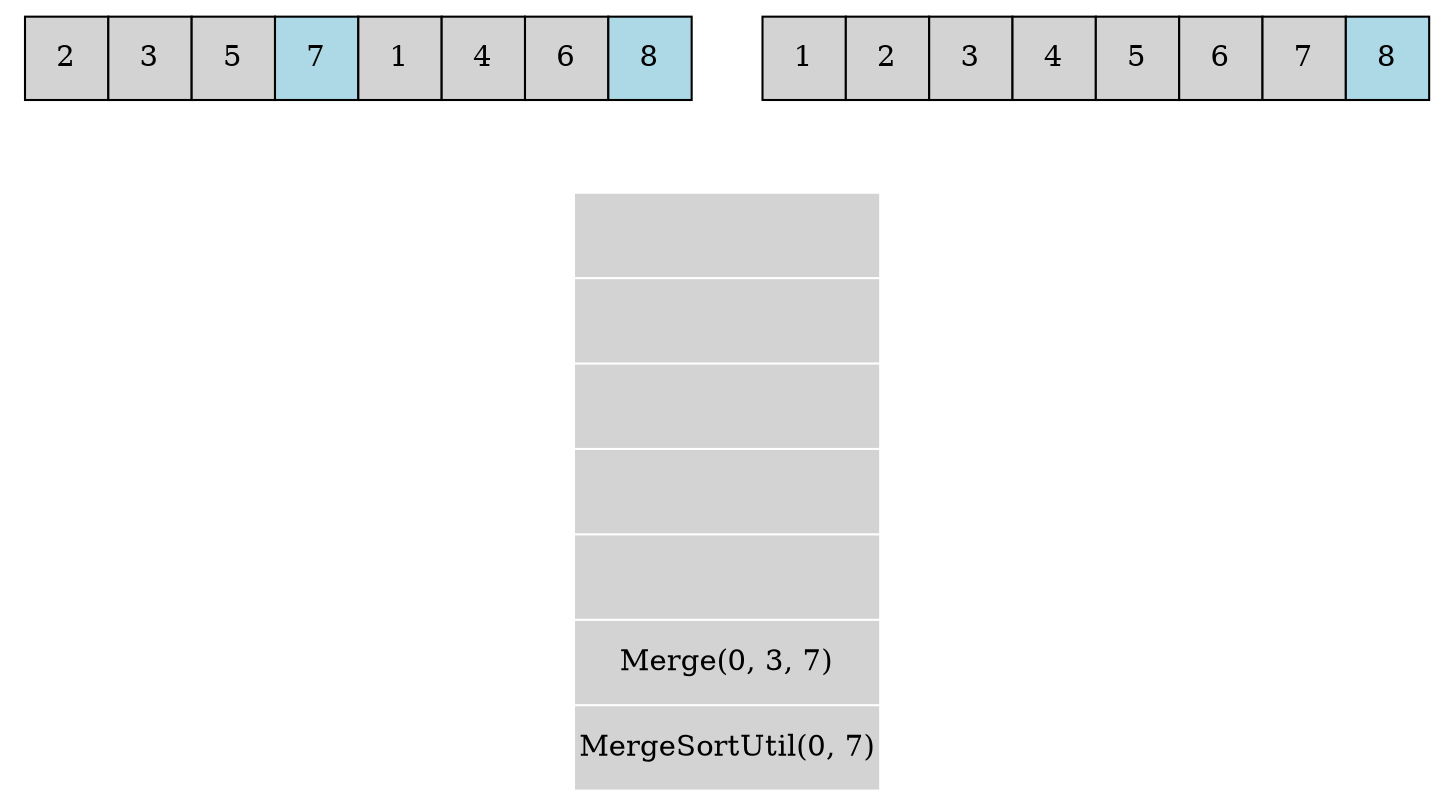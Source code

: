 digraph G
{
    node1
        [
        shape = none
            label = <<table border="0" cellspacing="0">
            <tr>
            <td port="arr0" width="40" height="40" bgcolor="lightgray" border="1">2</td>
            <td port="arr1" width="40" height="40" bgcolor="lightgray" border="1">3</td>
            <td port="arr2" width="40" height="40" bgcolor="lightgray" border="1">5</td>
            <td port="arr3" width="40" height="40" bgcolor="lightblue" border="1">7</td>
            <td port="arr4" width="40" height="40" bgcolor="lightgray" border="1">1</td>
            <td port="arr5" width="40" height="40" bgcolor="lightgray" border="1">4</td>
            <td port="arr6" width="40" height="40" bgcolor="lightgray" border="1">6</td>
            <td port="arr7" width="40" height="40" bgcolor="lightblue" border="1">8</td>
            </tr>
            </table>>
        ]
    node2
    [
        shape = none
            label = <<table border="0" cellspacing="0">
            <tr>
            <td port="tempArr0" width="40" height="40" bgcolor="lightgray" border="1">1</td>
            <td port="tempArr1" width="40" height="40" bgcolor="lightgray" border="1">2</td>
            <td port="tempArr2" width="40" height="40" bgcolor="lightgray" border="1">3</td>
            <td port="tempArr3" width="40" height="40" bgcolor="lightgray" border="1">4</td>
            <td port="tempArr4" width="40" height="40" bgcolor="lightgray" border="1">5</td>
            <td port="tempArr5" width="40" height="40" bgcolor="lightgray" border="1">6</td>
            <td port="tempArr6" width="40" height="40" bgcolor="lightgray" border="1">7</td>
            <td port="tempArr7" width="40" height="40" bgcolor="lightblue" border="1">8</td>
            </tr>
            </table>>
    ]
    node3
    [
        shape = none
            label = <<table border="0" cellspacing="1">
            <tr><td port="code1" height="40" bgcolor="lightgray"></td></tr>
            <tr><td port="code2" height="40" bgcolor="lightgray"></td></tr>
            <tr><td port="code3" height="40" bgcolor="lightgray"></td></tr>
            <tr><td port="code4" height="40" bgcolor="lightgray"></td></tr>
            <tr><td port="code5" height="40" bgcolor="lightgray"></td></tr>
            <tr><td port="code6" height="40" bgcolor="lightgray">Merge(0, 3, 7)<br/></td></tr>
            <tr><td port="code7" height="40" bgcolor="lightgray">MergeSortUtil(0, 7)</td></tr>
            </table>>
    ]
    edge[style=invis]
    subgraph sb1 {peripheries=0 node1 -> node3}
    subgraph sb2 {peripheries=0 node2 -> node3}
}
